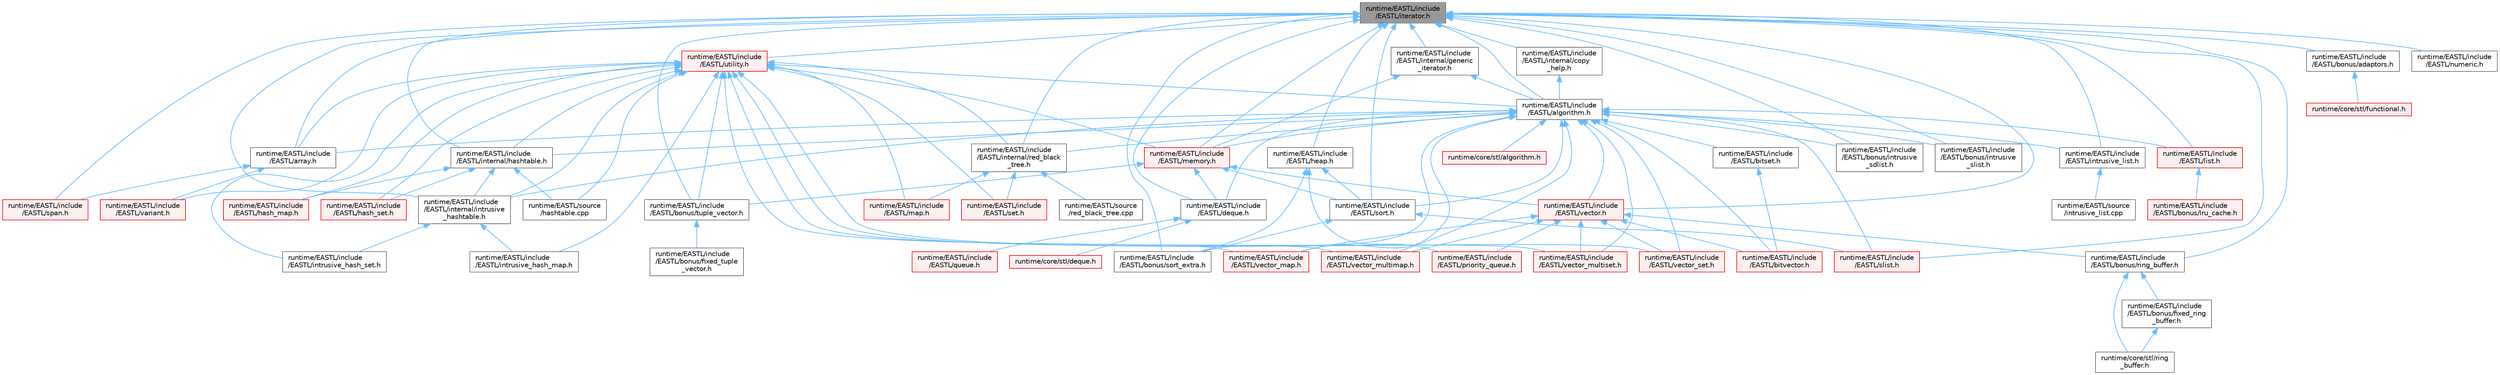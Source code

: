 digraph "runtime/EASTL/include/EASTL/iterator.h"
{
 // LATEX_PDF_SIZE
  bgcolor="transparent";
  edge [fontname=Helvetica,fontsize=10,labelfontname=Helvetica,labelfontsize=10];
  node [fontname=Helvetica,fontsize=10,shape=box,height=0.2,width=0.4];
  Node1 [id="Node000001",label="runtime/EASTL/include\l/EASTL/iterator.h",height=0.2,width=0.4,color="gray40", fillcolor="grey60", style="filled", fontcolor="black",tooltip=" "];
  Node1 -> Node2 [id="edge105_Node000001_Node000002",dir="back",color="steelblue1",style="solid",tooltip=" "];
  Node2 [id="Node000002",label="runtime/EASTL/include\l/EASTL/algorithm.h",height=0.2,width=0.4,color="grey40", fillcolor="white", style="filled",URL="$_e_a_s_t_l_2include_2_e_a_s_t_l_2algorithm_8h.html",tooltip=" "];
  Node2 -> Node3 [id="edge106_Node000002_Node000003",dir="back",color="steelblue1",style="solid",tooltip=" "];
  Node3 [id="Node000003",label="runtime/EASTL/include\l/EASTL/array.h",height=0.2,width=0.4,color="grey40", fillcolor="white", style="filled",URL="$array_8h.html",tooltip=" "];
  Node3 -> Node4 [id="edge107_Node000003_Node000004",dir="back",color="steelblue1",style="solid",tooltip=" "];
  Node4 [id="Node000004",label="runtime/EASTL/include\l/EASTL/span.h",height=0.2,width=0.4,color="red", fillcolor="#FFF0F0", style="filled",URL="$span_8h.html",tooltip=" "];
  Node3 -> Node416 [id="edge108_Node000003_Node000416",dir="back",color="steelblue1",style="solid",tooltip=" "];
  Node416 [id="Node000416",label="runtime/EASTL/include\l/EASTL/variant.h",height=0.2,width=0.4,color="red", fillcolor="#FFF0F0", style="filled",URL="$_e_a_s_t_l_2include_2_e_a_s_t_l_2variant_8h.html",tooltip=" "];
  Node2 -> Node71 [id="edge109_Node000002_Node000071",dir="back",color="steelblue1",style="solid",tooltip=" "];
  Node71 [id="Node000071",label="runtime/EASTL/include\l/EASTL/bitset.h",height=0.2,width=0.4,color="grey40", fillcolor="white", style="filled",URL="$bitset_8h.html",tooltip=" "];
  Node71 -> Node72 [id="edge110_Node000071_Node000072",dir="back",color="steelblue1",style="solid",tooltip=" "];
  Node72 [id="Node000072",label="runtime/EASTL/include\l/EASTL/bitvector.h",height=0.2,width=0.4,color="red", fillcolor="#FFF0F0", style="filled",URL="$bitvector_8h.html",tooltip=" "];
  Node2 -> Node72 [id="edge111_Node000002_Node000072",dir="back",color="steelblue1",style="solid",tooltip=" "];
  Node2 -> Node418 [id="edge112_Node000002_Node000418",dir="back",color="steelblue1",style="solid",tooltip=" "];
  Node418 [id="Node000418",label="runtime/EASTL/include\l/EASTL/bonus/intrusive\l_sdlist.h",height=0.2,width=0.4,color="grey40", fillcolor="white", style="filled",URL="$intrusive__sdlist_8h.html",tooltip=" "];
  Node2 -> Node419 [id="edge113_Node000002_Node000419",dir="back",color="steelblue1",style="solid",tooltip=" "];
  Node419 [id="Node000419",label="runtime/EASTL/include\l/EASTL/bonus/intrusive\l_slist.h",height=0.2,width=0.4,color="grey40", fillcolor="white", style="filled",URL="$intrusive__slist_8h.html",tooltip=" "];
  Node2 -> Node420 [id="edge114_Node000002_Node000420",dir="back",color="steelblue1",style="solid",tooltip=" "];
  Node420 [id="Node000420",label="runtime/EASTL/include\l/EASTL/bonus/sort_extra.h",height=0.2,width=0.4,color="grey40", fillcolor="white", style="filled",URL="$sort__extra_8h.html",tooltip=" "];
  Node2 -> Node421 [id="edge115_Node000002_Node000421",dir="back",color="steelblue1",style="solid",tooltip=" "];
  Node421 [id="Node000421",label="runtime/EASTL/include\l/EASTL/deque.h",height=0.2,width=0.4,color="grey40", fillcolor="white", style="filled",URL="$_e_a_s_t_l_2include_2_e_a_s_t_l_2deque_8h.html",tooltip=" "];
  Node421 -> Node422 [id="edge116_Node000421_Node000422",dir="back",color="steelblue1",style="solid",tooltip=" "];
  Node422 [id="Node000422",label="runtime/EASTL/include\l/EASTL/queue.h",height=0.2,width=0.4,color="red", fillcolor="#FFF0F0", style="filled",URL="$_e_a_s_t_l_2include_2_e_a_s_t_l_2queue_8h.html",tooltip=" "];
  Node421 -> Node424 [id="edge117_Node000421_Node000424",dir="back",color="steelblue1",style="solid",tooltip=" "];
  Node424 [id="Node000424",label="runtime/core/stl/deque.h",height=0.2,width=0.4,color="red", fillcolor="#FFF0F0", style="filled",URL="$core_2stl_2deque_8h.html",tooltip=" "];
  Node2 -> Node97 [id="edge118_Node000002_Node000097",dir="back",color="steelblue1",style="solid",tooltip=" "];
  Node97 [id="Node000097",label="runtime/EASTL/include\l/EASTL/internal/hashtable.h",height=0.2,width=0.4,color="grey40", fillcolor="white", style="filled",URL="$hashtable_8h.html",tooltip=" "];
  Node97 -> Node98 [id="edge119_Node000097_Node000098",dir="back",color="steelblue1",style="solid",tooltip=" "];
  Node98 [id="Node000098",label="runtime/EASTL/include\l/EASTL/hash_map.h",height=0.2,width=0.4,color="red", fillcolor="#FFF0F0", style="filled",URL="$hash__map_8h.html",tooltip=" "];
  Node97 -> Node104 [id="edge120_Node000097_Node000104",dir="back",color="steelblue1",style="solid",tooltip=" "];
  Node104 [id="Node000104",label="runtime/EASTL/include\l/EASTL/hash_set.h",height=0.2,width=0.4,color="red", fillcolor="#FFF0F0", style="filled",URL="$hash__set_8h.html",tooltip=" "];
  Node97 -> Node107 [id="edge121_Node000097_Node000107",dir="back",color="steelblue1",style="solid",tooltip=" "];
  Node107 [id="Node000107",label="runtime/EASTL/include\l/EASTL/internal/intrusive\l_hashtable.h",height=0.2,width=0.4,color="grey40", fillcolor="white", style="filled",URL="$intrusive__hashtable_8h.html",tooltip=" "];
  Node107 -> Node108 [id="edge122_Node000107_Node000108",dir="back",color="steelblue1",style="solid",tooltip=" "];
  Node108 [id="Node000108",label="runtime/EASTL/include\l/EASTL/intrusive_hash_map.h",height=0.2,width=0.4,color="grey40", fillcolor="white", style="filled",URL="$intrusive__hash__map_8h.html",tooltip=" "];
  Node107 -> Node109 [id="edge123_Node000107_Node000109",dir="back",color="steelblue1",style="solid",tooltip=" "];
  Node109 [id="Node000109",label="runtime/EASTL/include\l/EASTL/intrusive_hash_set.h",height=0.2,width=0.4,color="grey40", fillcolor="white", style="filled",URL="$intrusive__hash__set_8h.html",tooltip=" "];
  Node97 -> Node110 [id="edge124_Node000097_Node000110",dir="back",color="steelblue1",style="solid",tooltip=" "];
  Node110 [id="Node000110",label="runtime/EASTL/source\l/hashtable.cpp",height=0.2,width=0.4,color="grey40", fillcolor="white", style="filled",URL="$hashtable_8cpp.html",tooltip=" "];
  Node2 -> Node107 [id="edge125_Node000002_Node000107",dir="back",color="steelblue1",style="solid",tooltip=" "];
  Node2 -> Node425 [id="edge126_Node000002_Node000425",dir="back",color="steelblue1",style="solid",tooltip=" "];
  Node425 [id="Node000425",label="runtime/EASTL/include\l/EASTL/internal/red_black\l_tree.h",height=0.2,width=0.4,color="grey40", fillcolor="white", style="filled",URL="$red__black__tree_8h.html",tooltip=" "];
  Node425 -> Node426 [id="edge127_Node000425_Node000426",dir="back",color="steelblue1",style="solid",tooltip=" "];
  Node426 [id="Node000426",label="runtime/EASTL/include\l/EASTL/map.h",height=0.2,width=0.4,color="red", fillcolor="#FFF0F0", style="filled",URL="$_e_a_s_t_l_2include_2_e_a_s_t_l_2map_8h.html",tooltip=" "];
  Node425 -> Node430 [id="edge128_Node000425_Node000430",dir="back",color="steelblue1",style="solid",tooltip=" "];
  Node430 [id="Node000430",label="runtime/EASTL/include\l/EASTL/set.h",height=0.2,width=0.4,color="red", fillcolor="#FFF0F0", style="filled",URL="$set_8h.html",tooltip=" "];
  Node425 -> Node432 [id="edge129_Node000425_Node000432",dir="back",color="steelblue1",style="solid",tooltip=" "];
  Node432 [id="Node000432",label="runtime/EASTL/source\l/red_black_tree.cpp",height=0.2,width=0.4,color="grey40", fillcolor="white", style="filled",URL="$red__black__tree_8cpp.html",tooltip=" "];
  Node2 -> Node433 [id="edge130_Node000002_Node000433",dir="back",color="steelblue1",style="solid",tooltip=" "];
  Node433 [id="Node000433",label="runtime/EASTL/include\l/EASTL/intrusive_list.h",height=0.2,width=0.4,color="grey40", fillcolor="white", style="filled",URL="$intrusive__list_8h.html",tooltip=" "];
  Node433 -> Node434 [id="edge131_Node000433_Node000434",dir="back",color="steelblue1",style="solid",tooltip=" "];
  Node434 [id="Node000434",label="runtime/EASTL/source\l/intrusive_list.cpp",height=0.2,width=0.4,color="grey40", fillcolor="white", style="filled",URL="$intrusive__list_8cpp.html",tooltip=" "];
  Node2 -> Node435 [id="edge132_Node000002_Node000435",dir="back",color="steelblue1",style="solid",tooltip=" "];
  Node435 [id="Node000435",label="runtime/EASTL/include\l/EASTL/list.h",height=0.2,width=0.4,color="red", fillcolor="#FFF0F0", style="filled",URL="$_e_a_s_t_l_2include_2_e_a_s_t_l_2list_8h.html",tooltip=" "];
  Node435 -> Node102 [id="edge133_Node000435_Node000102",dir="back",color="steelblue1",style="solid",tooltip=" "];
  Node102 [id="Node000102",label="runtime/EASTL/include\l/EASTL/bonus/lru_cache.h",height=0.2,width=0.4,color="red", fillcolor="#FFF0F0", style="filled",URL="$_e_a_s_t_l_2include_2_e_a_s_t_l_2bonus_2lru__cache_8h.html",tooltip=" "];
  Node2 -> Node438 [id="edge134_Node000002_Node000438",dir="back",color="steelblue1",style="solid",tooltip=" "];
  Node438 [id="Node000438",label="runtime/EASTL/include\l/EASTL/memory.h",height=0.2,width=0.4,color="red", fillcolor="#FFF0F0", style="filled",URL="$_e_a_s_t_l_2include_2_e_a_s_t_l_2memory_8h.html",tooltip=" "];
  Node438 -> Node439 [id="edge135_Node000438_Node000439",dir="back",color="steelblue1",style="solid",tooltip=" "];
  Node439 [id="Node000439",label="runtime/EASTL/include\l/EASTL/bonus/tuple_vector.h",height=0.2,width=0.4,color="grey40", fillcolor="white", style="filled",URL="$tuple__vector_8h.html",tooltip=" "];
  Node439 -> Node440 [id="edge136_Node000439_Node000440",dir="back",color="steelblue1",style="solid",tooltip=" "];
  Node440 [id="Node000440",label="runtime/EASTL/include\l/EASTL/bonus/fixed_tuple\l_vector.h",height=0.2,width=0.4,color="grey40", fillcolor="white", style="filled",URL="$fixed__tuple__vector_8h.html",tooltip=" "];
  Node438 -> Node421 [id="edge137_Node000438_Node000421",dir="back",color="steelblue1",style="solid",tooltip=" "];
  Node438 -> Node458 [id="edge138_Node000438_Node000458",dir="back",color="steelblue1",style="solid",tooltip=" "];
  Node458 [id="Node000458",label="runtime/EASTL/include\l/EASTL/sort.h",height=0.2,width=0.4,color="grey40", fillcolor="white", style="filled",URL="$sort_8h.html",tooltip=" "];
  Node458 -> Node420 [id="edge139_Node000458_Node000420",dir="back",color="steelblue1",style="solid",tooltip=" "];
  Node458 -> Node459 [id="edge140_Node000458_Node000459",dir="back",color="steelblue1",style="solid",tooltip=" "];
  Node459 [id="Node000459",label="runtime/EASTL/include\l/EASTL/slist.h",height=0.2,width=0.4,color="red", fillcolor="#FFF0F0", style="filled",URL="$slist_8h.html",tooltip=" "];
  Node438 -> Node460 [id="edge141_Node000438_Node000460",dir="back",color="steelblue1",style="solid",tooltip=" "];
  Node460 [id="Node000460",label="runtime/EASTL/include\l/EASTL/vector.h",height=0.2,width=0.4,color="red", fillcolor="#FFF0F0", style="filled",URL="$_e_a_s_t_l_2include_2_e_a_s_t_l_2vector_8h.html",tooltip=" "];
  Node460 -> Node72 [id="edge142_Node000460_Node000072",dir="back",color="steelblue1",style="solid",tooltip=" "];
  Node460 -> Node461 [id="edge143_Node000460_Node000461",dir="back",color="steelblue1",style="solid",tooltip=" "];
  Node461 [id="Node000461",label="runtime/EASTL/include\l/EASTL/bonus/ring_buffer.h",height=0.2,width=0.4,color="grey40", fillcolor="white", style="filled",URL="$_e_a_s_t_l_2include_2_e_a_s_t_l_2bonus_2ring__buffer_8h.html",tooltip=" "];
  Node461 -> Node446 [id="edge144_Node000461_Node000446",dir="back",color="steelblue1",style="solid",tooltip=" "];
  Node446 [id="Node000446",label="runtime/EASTL/include\l/EASTL/bonus/fixed_ring\l_buffer.h",height=0.2,width=0.4,color="grey40", fillcolor="white", style="filled",URL="$fixed__ring__buffer_8h.html",tooltip=" "];
  Node446 -> Node447 [id="edge145_Node000446_Node000447",dir="back",color="steelblue1",style="solid",tooltip=" "];
  Node447 [id="Node000447",label="runtime/core/stl/ring\l_buffer.h",height=0.2,width=0.4,color="grey40", fillcolor="white", style="filled",URL="$core_2stl_2ring__buffer_8h.html",tooltip=" "];
  Node461 -> Node447 [id="edge146_Node000461_Node000447",dir="back",color="steelblue1",style="solid",tooltip=" "];
  Node460 -> Node462 [id="edge147_Node000460_Node000462",dir="back",color="steelblue1",style="solid",tooltip=" "];
  Node462 [id="Node000462",label="runtime/EASTL/include\l/EASTL/priority_queue.h",height=0.2,width=0.4,color="red", fillcolor="#FFF0F0", style="filled",URL="$_e_a_s_t_l_2include_2_e_a_s_t_l_2priority__queue_8h.html",tooltip=" "];
  Node460 -> Node466 [id="edge148_Node000460_Node000466",dir="back",color="steelblue1",style="solid",tooltip=" "];
  Node466 [id="Node000466",label="runtime/EASTL/include\l/EASTL/vector_map.h",height=0.2,width=0.4,color="red", fillcolor="#FFF0F0", style="filled",URL="$_e_a_s_t_l_2include_2_e_a_s_t_l_2vector__map_8h.html",tooltip=" "];
  Node460 -> Node468 [id="edge149_Node000460_Node000468",dir="back",color="steelblue1",style="solid",tooltip=" "];
  Node468 [id="Node000468",label="runtime/EASTL/include\l/EASTL/vector_multimap.h",height=0.2,width=0.4,color="red", fillcolor="#FFF0F0", style="filled",URL="$vector__multimap_8h.html",tooltip=" "];
  Node460 -> Node469 [id="edge150_Node000460_Node000469",dir="back",color="steelblue1",style="solid",tooltip=" "];
  Node469 [id="Node000469",label="runtime/EASTL/include\l/EASTL/vector_multiset.h",height=0.2,width=0.4,color="red", fillcolor="#FFF0F0", style="filled",URL="$vector__multiset_8h.html",tooltip=" "];
  Node460 -> Node470 [id="edge151_Node000460_Node000470",dir="back",color="steelblue1",style="solid",tooltip=" "];
  Node470 [id="Node000470",label="runtime/EASTL/include\l/EASTL/vector_set.h",height=0.2,width=0.4,color="red", fillcolor="#FFF0F0", style="filled",URL="$vector__set_8h.html",tooltip=" "];
  Node2 -> Node459 [id="edge152_Node000002_Node000459",dir="back",color="steelblue1",style="solid",tooltip=" "];
  Node2 -> Node458 [id="edge153_Node000002_Node000458",dir="back",color="steelblue1",style="solid",tooltip=" "];
  Node2 -> Node460 [id="edge154_Node000002_Node000460",dir="back",color="steelblue1",style="solid",tooltip=" "];
  Node2 -> Node466 [id="edge155_Node000002_Node000466",dir="back",color="steelblue1",style="solid",tooltip=" "];
  Node2 -> Node468 [id="edge156_Node000002_Node000468",dir="back",color="steelblue1",style="solid",tooltip=" "];
  Node2 -> Node469 [id="edge157_Node000002_Node000469",dir="back",color="steelblue1",style="solid",tooltip=" "];
  Node2 -> Node470 [id="edge158_Node000002_Node000470",dir="back",color="steelblue1",style="solid",tooltip=" "];
  Node2 -> Node473 [id="edge159_Node000002_Node000473",dir="back",color="steelblue1",style="solid",tooltip=" "];
  Node473 [id="Node000473",label="runtime/core/stl/algorithm.h",height=0.2,width=0.4,color="red", fillcolor="#FFF0F0", style="filled",URL="$core_2stl_2algorithm_8h.html",tooltip=" "];
  Node1 -> Node3 [id="edge160_Node000001_Node000003",dir="back",color="steelblue1",style="solid",tooltip=" "];
  Node1 -> Node474 [id="edge161_Node000001_Node000474",dir="back",color="steelblue1",style="solid",tooltip=" "];
  Node474 [id="Node000474",label="runtime/EASTL/include\l/EASTL/bonus/adaptors.h",height=0.2,width=0.4,color="grey40", fillcolor="white", style="filled",URL="$adaptors_8h.html",tooltip=" "];
  Node474 -> Node475 [id="edge162_Node000474_Node000475",dir="back",color="steelblue1",style="solid",tooltip=" "];
  Node475 [id="Node000475",label="runtime/core/stl/functional.h",height=0.2,width=0.4,color="red", fillcolor="#FFF0F0", style="filled",URL="$core_2stl_2functional_8h.html",tooltip=" "];
  Node1 -> Node418 [id="edge163_Node000001_Node000418",dir="back",color="steelblue1",style="solid",tooltip=" "];
  Node1 -> Node419 [id="edge164_Node000001_Node000419",dir="back",color="steelblue1",style="solid",tooltip=" "];
  Node1 -> Node461 [id="edge165_Node000001_Node000461",dir="back",color="steelblue1",style="solid",tooltip=" "];
  Node1 -> Node420 [id="edge166_Node000001_Node000420",dir="back",color="steelblue1",style="solid",tooltip=" "];
  Node1 -> Node439 [id="edge167_Node000001_Node000439",dir="back",color="steelblue1",style="solid",tooltip=" "];
  Node1 -> Node421 [id="edge168_Node000001_Node000421",dir="back",color="steelblue1",style="solid",tooltip=" "];
  Node1 -> Node477 [id="edge169_Node000001_Node000477",dir="back",color="steelblue1",style="solid",tooltip=" "];
  Node477 [id="Node000477",label="runtime/EASTL/include\l/EASTL/heap.h",height=0.2,width=0.4,color="grey40", fillcolor="white", style="filled",URL="$heap_8h.html",tooltip=" "];
  Node477 -> Node420 [id="edge170_Node000477_Node000420",dir="back",color="steelblue1",style="solid",tooltip=" "];
  Node477 -> Node462 [id="edge171_Node000477_Node000462",dir="back",color="steelblue1",style="solid",tooltip=" "];
  Node477 -> Node458 [id="edge172_Node000477_Node000458",dir="back",color="steelblue1",style="solid",tooltip=" "];
  Node1 -> Node96 [id="edge173_Node000001_Node000096",dir="back",color="steelblue1",style="solid",tooltip=" "];
  Node96 [id="Node000096",label="runtime/EASTL/include\l/EASTL/internal/copy\l_help.h",height=0.2,width=0.4,color="grey40", fillcolor="white", style="filled",URL="$copy__help_8h.html",tooltip=" "];
  Node96 -> Node2 [id="edge174_Node000096_Node000002",dir="back",color="steelblue1",style="solid",tooltip=" "];
  Node1 -> Node478 [id="edge175_Node000001_Node000478",dir="back",color="steelblue1",style="solid",tooltip=" "];
  Node478 [id="Node000478",label="runtime/EASTL/include\l/EASTL/internal/generic\l_iterator.h",height=0.2,width=0.4,color="grey40", fillcolor="white", style="filled",URL="$generic__iterator_8h.html",tooltip=" "];
  Node478 -> Node2 [id="edge176_Node000478_Node000002",dir="back",color="steelblue1",style="solid",tooltip=" "];
  Node478 -> Node438 [id="edge177_Node000478_Node000438",dir="back",color="steelblue1",style="solid",tooltip=" "];
  Node1 -> Node97 [id="edge178_Node000001_Node000097",dir="back",color="steelblue1",style="solid",tooltip=" "];
  Node1 -> Node107 [id="edge179_Node000001_Node000107",dir="back",color="steelblue1",style="solid",tooltip=" "];
  Node1 -> Node425 [id="edge180_Node000001_Node000425",dir="back",color="steelblue1",style="solid",tooltip=" "];
  Node1 -> Node433 [id="edge181_Node000001_Node000433",dir="back",color="steelblue1",style="solid",tooltip=" "];
  Node1 -> Node435 [id="edge182_Node000001_Node000435",dir="back",color="steelblue1",style="solid",tooltip=" "];
  Node1 -> Node438 [id="edge183_Node000001_Node000438",dir="back",color="steelblue1",style="solid",tooltip=" "];
  Node1 -> Node479 [id="edge184_Node000001_Node000479",dir="back",color="steelblue1",style="solid",tooltip=" "];
  Node479 [id="Node000479",label="runtime/EASTL/include\l/EASTL/numeric.h",height=0.2,width=0.4,color="grey40", fillcolor="white", style="filled",URL="$numeric_8h.html",tooltip=" "];
  Node1 -> Node459 [id="edge185_Node000001_Node000459",dir="back",color="steelblue1",style="solid",tooltip=" "];
  Node1 -> Node458 [id="edge186_Node000001_Node000458",dir="back",color="steelblue1",style="solid",tooltip=" "];
  Node1 -> Node4 [id="edge187_Node000001_Node000004",dir="back",color="steelblue1",style="solid",tooltip=" "];
  Node1 -> Node480 [id="edge188_Node000001_Node000480",dir="back",color="steelblue1",style="solid",tooltip=" "];
  Node480 [id="Node000480",label="runtime/EASTL/include\l/EASTL/utility.h",height=0.2,width=0.4,color="red", fillcolor="#FFF0F0", style="filled",URL="$_e_a_s_t_l_2include_2_e_a_s_t_l_2utility_8h.html",tooltip=" "];
  Node480 -> Node2 [id="edge189_Node000480_Node000002",dir="back",color="steelblue1",style="solid",tooltip=" "];
  Node480 -> Node3 [id="edge190_Node000480_Node000003",dir="back",color="steelblue1",style="solid",tooltip=" "];
  Node480 -> Node439 [id="edge191_Node000480_Node000439",dir="back",color="steelblue1",style="solid",tooltip=" "];
  Node480 -> Node98 [id="edge192_Node000480_Node000098",dir="back",color="steelblue1",style="solid",tooltip=" "];
  Node480 -> Node104 [id="edge193_Node000480_Node000104",dir="back",color="steelblue1",style="solid",tooltip=" "];
  Node480 -> Node97 [id="edge194_Node000480_Node000097",dir="back",color="steelblue1",style="solid",tooltip=" "];
  Node480 -> Node107 [id="edge195_Node000480_Node000107",dir="back",color="steelblue1",style="solid",tooltip=" "];
  Node480 -> Node425 [id="edge196_Node000480_Node000425",dir="back",color="steelblue1",style="solid",tooltip=" "];
  Node480 -> Node108 [id="edge197_Node000480_Node000108",dir="back",color="steelblue1",style="solid",tooltip=" "];
  Node480 -> Node109 [id="edge198_Node000480_Node000109",dir="back",color="steelblue1",style="solid",tooltip=" "];
  Node480 -> Node426 [id="edge199_Node000480_Node000426",dir="back",color="steelblue1",style="solid",tooltip=" "];
  Node480 -> Node438 [id="edge200_Node000480_Node000438",dir="back",color="steelblue1",style="solid",tooltip=" "];
  Node480 -> Node430 [id="edge201_Node000480_Node000430",dir="back",color="steelblue1",style="solid",tooltip=" "];
  Node480 -> Node416 [id="edge202_Node000480_Node000416",dir="back",color="steelblue1",style="solid",tooltip=" "];
  Node480 -> Node466 [id="edge203_Node000480_Node000466",dir="back",color="steelblue1",style="solid",tooltip=" "];
  Node480 -> Node468 [id="edge204_Node000480_Node000468",dir="back",color="steelblue1",style="solid",tooltip=" "];
  Node480 -> Node469 [id="edge205_Node000480_Node000469",dir="back",color="steelblue1",style="solid",tooltip=" "];
  Node480 -> Node470 [id="edge206_Node000480_Node000470",dir="back",color="steelblue1",style="solid",tooltip=" "];
  Node480 -> Node110 [id="edge207_Node000480_Node000110",dir="back",color="steelblue1",style="solid",tooltip=" "];
  Node1 -> Node460 [id="edge208_Node000001_Node000460",dir="back",color="steelblue1",style="solid",tooltip=" "];
}
